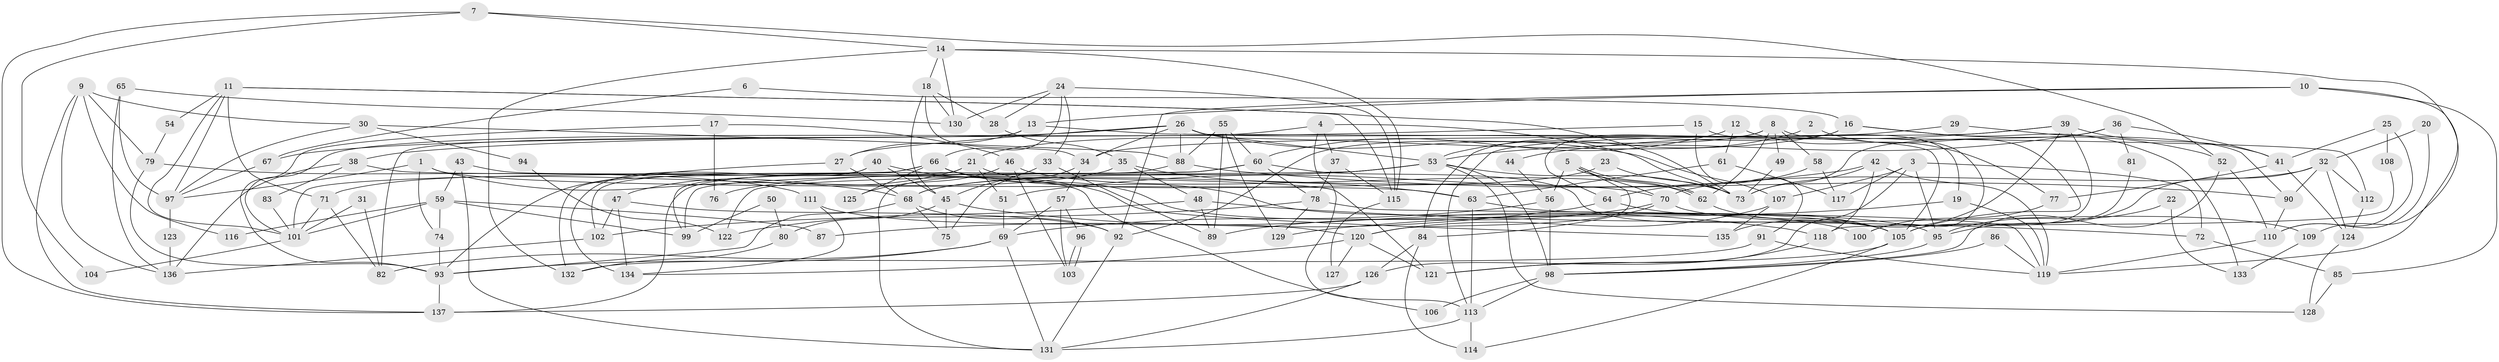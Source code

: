 // Generated by graph-tools (version 1.1) at 2025/35/03/09/25 02:35:58]
// undirected, 137 vertices, 274 edges
graph export_dot {
graph [start="1"]
  node [color=gray90,style=filled];
  1;
  2;
  3;
  4;
  5;
  6;
  7;
  8;
  9;
  10;
  11;
  12;
  13;
  14;
  15;
  16;
  17;
  18;
  19;
  20;
  21;
  22;
  23;
  24;
  25;
  26;
  27;
  28;
  29;
  30;
  31;
  32;
  33;
  34;
  35;
  36;
  37;
  38;
  39;
  40;
  41;
  42;
  43;
  44;
  45;
  46;
  47;
  48;
  49;
  50;
  51;
  52;
  53;
  54;
  55;
  56;
  57;
  58;
  59;
  60;
  61;
  62;
  63;
  64;
  65;
  66;
  67;
  68;
  69;
  70;
  71;
  72;
  73;
  74;
  75;
  76;
  77;
  78;
  79;
  80;
  81;
  82;
  83;
  84;
  85;
  86;
  87;
  88;
  89;
  90;
  91;
  92;
  93;
  94;
  95;
  96;
  97;
  98;
  99;
  100;
  101;
  102;
  103;
  104;
  105;
  106;
  107;
  108;
  109;
  110;
  111;
  112;
  113;
  114;
  115;
  116;
  117;
  118;
  119;
  120;
  121;
  122;
  123;
  124;
  125;
  126;
  127;
  128;
  129;
  130;
  131;
  132;
  133;
  134;
  135;
  136;
  137;
  1 -- 68;
  1 -- 63;
  1 -- 74;
  1 -- 97;
  2 -- 105;
  2 -- 53;
  3 -- 126;
  3 -- 72;
  3 -- 95;
  3 -- 107;
  3 -- 117;
  4 -- 113;
  4 -- 101;
  4 -- 37;
  4 -- 73;
  5 -- 120;
  5 -- 62;
  5 -- 62;
  5 -- 56;
  5 -- 70;
  6 -- 67;
  6 -- 16;
  7 -- 52;
  7 -- 137;
  7 -- 14;
  7 -- 104;
  8 -- 92;
  8 -- 62;
  8 -- 49;
  8 -- 58;
  8 -- 64;
  8 -- 100;
  9 -- 30;
  9 -- 136;
  9 -- 79;
  9 -- 116;
  9 -- 137;
  10 -- 92;
  10 -- 119;
  10 -- 13;
  10 -- 85;
  11 -- 73;
  11 -- 115;
  11 -- 54;
  11 -- 71;
  11 -- 97;
  11 -- 101;
  12 -- 77;
  12 -- 60;
  12 -- 61;
  13 -- 27;
  13 -- 82;
  13 -- 112;
  14 -- 130;
  14 -- 18;
  14 -- 109;
  14 -- 115;
  14 -- 132;
  15 -- 38;
  15 -- 91;
  15 -- 19;
  16 -- 21;
  16 -- 84;
  16 -- 52;
  16 -- 133;
  17 -- 93;
  17 -- 46;
  17 -- 76;
  18 -- 28;
  18 -- 34;
  18 -- 45;
  18 -- 130;
  19 -- 119;
  19 -- 129;
  20 -- 110;
  20 -- 32;
  21 -- 47;
  21 -- 51;
  21 -- 99;
  21 -- 100;
  22 -- 95;
  22 -- 133;
  23 -- 68;
  23 -- 73;
  24 -- 33;
  24 -- 66;
  24 -- 28;
  24 -- 115;
  24 -- 130;
  25 -- 110;
  25 -- 41;
  25 -- 108;
  26 -- 105;
  26 -- 107;
  26 -- 27;
  26 -- 34;
  26 -- 53;
  26 -- 67;
  26 -- 88;
  27 -- 68;
  27 -- 93;
  28 -- 35;
  29 -- 34;
  29 -- 90;
  30 -- 88;
  30 -- 97;
  30 -- 94;
  31 -- 82;
  31 -- 101;
  32 -- 70;
  32 -- 95;
  32 -- 90;
  32 -- 112;
  32 -- 124;
  33 -- 45;
  33 -- 89;
  34 -- 57;
  34 -- 75;
  35 -- 71;
  35 -- 63;
  35 -- 48;
  36 -- 41;
  36 -- 73;
  36 -- 53;
  36 -- 81;
  37 -- 115;
  37 -- 78;
  38 -- 121;
  38 -- 136;
  38 -- 83;
  39 -- 105;
  39 -- 113;
  39 -- 41;
  39 -- 44;
  39 -- 135;
  40 -- 45;
  40 -- 134;
  40 -- 132;
  40 -- 135;
  41 -- 124;
  41 -- 77;
  42 -- 73;
  42 -- 119;
  42 -- 51;
  42 -- 118;
  43 -- 131;
  43 -- 59;
  43 -- 106;
  44 -- 56;
  45 -- 75;
  45 -- 80;
  45 -- 118;
  46 -- 62;
  46 -- 103;
  46 -- 125;
  47 -- 134;
  47 -- 92;
  47 -- 102;
  48 -- 89;
  48 -- 72;
  48 -- 122;
  49 -- 73;
  50 -- 99;
  50 -- 80;
  51 -- 69;
  52 -- 98;
  52 -- 110;
  53 -- 68;
  53 -- 73;
  53 -- 76;
  53 -- 98;
  53 -- 122;
  53 -- 128;
  54 -- 79;
  55 -- 60;
  55 -- 129;
  55 -- 88;
  55 -- 89;
  56 -- 98;
  56 -- 69;
  57 -- 69;
  57 -- 96;
  57 -- 103;
  58 -- 64;
  58 -- 117;
  59 -- 74;
  59 -- 101;
  59 -- 87;
  59 -- 99;
  59 -- 116;
  60 -- 131;
  60 -- 99;
  60 -- 78;
  60 -- 105;
  61 -- 117;
  61 -- 63;
  62 -- 105;
  63 -- 95;
  63 -- 113;
  64 -- 105;
  64 -- 87;
  65 -- 130;
  65 -- 97;
  65 -- 136;
  66 -- 102;
  66 -- 101;
  66 -- 70;
  66 -- 105;
  66 -- 125;
  67 -- 97;
  68 -- 93;
  68 -- 75;
  68 -- 92;
  69 -- 93;
  69 -- 82;
  69 -- 131;
  70 -- 84;
  70 -- 89;
  70 -- 109;
  71 -- 82;
  71 -- 101;
  72 -- 85;
  74 -- 93;
  77 -- 100;
  78 -- 102;
  78 -- 119;
  78 -- 129;
  79 -- 93;
  79 -- 111;
  80 -- 132;
  81 -- 105;
  83 -- 101;
  84 -- 126;
  84 -- 114;
  85 -- 128;
  86 -- 119;
  86 -- 98;
  88 -- 90;
  88 -- 137;
  90 -- 110;
  91 -- 119;
  91 -- 132;
  92 -- 131;
  93 -- 137;
  94 -- 122;
  95 -- 98;
  96 -- 103;
  96 -- 103;
  97 -- 123;
  98 -- 113;
  98 -- 106;
  101 -- 104;
  102 -- 136;
  105 -- 114;
  105 -- 121;
  107 -- 135;
  107 -- 120;
  108 -- 118;
  109 -- 133;
  110 -- 119;
  111 -- 120;
  111 -- 134;
  112 -- 124;
  113 -- 114;
  113 -- 131;
  115 -- 127;
  118 -- 121;
  120 -- 121;
  120 -- 127;
  120 -- 134;
  123 -- 136;
  124 -- 128;
  126 -- 131;
  126 -- 137;
}
